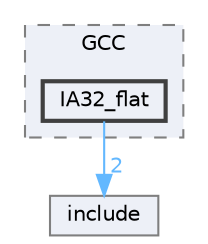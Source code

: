 digraph "D:/Projects/Raspberrypi_pico/pico_freertos_final/freertos_pico2/pico_freertos/FreeRTOS-Kernel/portable/GCC/IA32_flat"
{
 // LATEX_PDF_SIZE
  bgcolor="transparent";
  edge [fontname=Helvetica,fontsize=10,labelfontname=Helvetica,labelfontsize=10];
  node [fontname=Helvetica,fontsize=10,shape=box,height=0.2,width=0.4];
  compound=true
  subgraph clusterdir_d47f747b1f9f69e8b995df24b56b1471 {
    graph [ bgcolor="#edf0f7", pencolor="grey50", label="GCC", fontname=Helvetica,fontsize=10 style="filled,dashed", URL="dir_d47f747b1f9f69e8b995df24b56b1471.html",tooltip=""]
  dir_08f4ea69074cfc4679c723bc2806ca8f [label="IA32_flat", fillcolor="#edf0f7", color="grey25", style="filled,bold", URL="dir_08f4ea69074cfc4679c723bc2806ca8f.html",tooltip=""];
  }
  dir_c69ece34c3f150cb2c6f1098178b172a [label="include", fillcolor="#edf0f7", color="grey50", style="filled", URL="dir_c69ece34c3f150cb2c6f1098178b172a.html",tooltip=""];
  dir_08f4ea69074cfc4679c723bc2806ca8f->dir_c69ece34c3f150cb2c6f1098178b172a [headlabel="2", labeldistance=1.5 headhref="dir_000122_000125.html" href="dir_000122_000125.html" color="steelblue1" fontcolor="steelblue1"];
}
